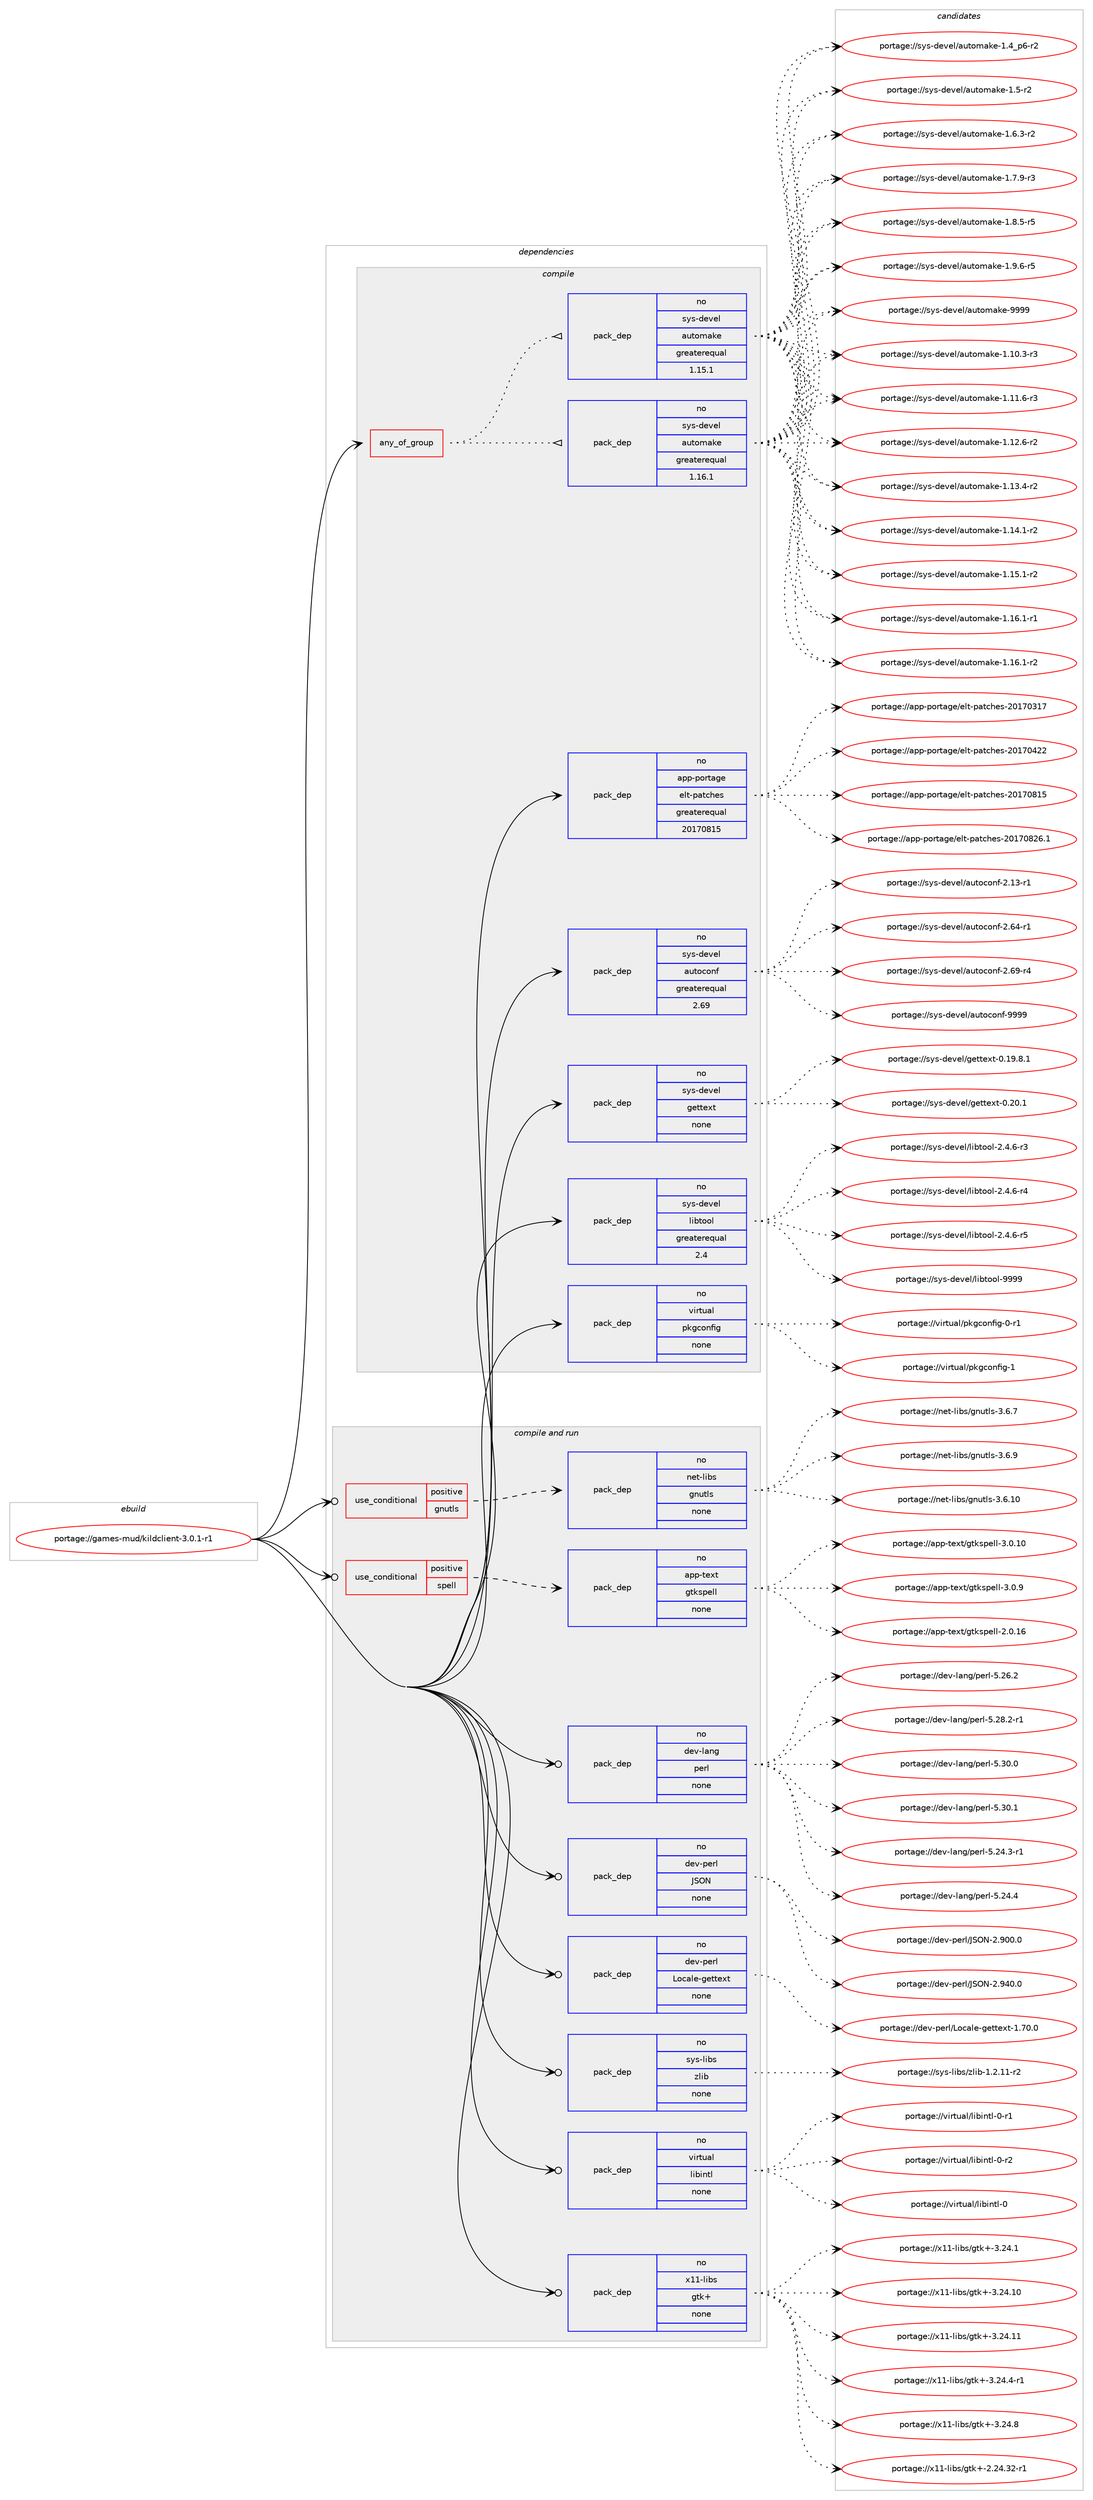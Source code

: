 digraph prolog {

# *************
# Graph options
# *************

newrank=true;
concentrate=true;
compound=true;
graph [rankdir=LR,fontname=Helvetica,fontsize=10,ranksep=1.5];#, ranksep=2.5, nodesep=0.2];
edge  [arrowhead=vee];
node  [fontname=Helvetica,fontsize=10];

# **********
# The ebuild
# **********

subgraph cluster_leftcol {
color=gray;
rank=same;
label=<<i>ebuild</i>>;
id [label="portage://games-mud/kildclient-3.0.1-r1", color=red, width=4, href="../games-mud/kildclient-3.0.1-r1.svg"];
}

# ****************
# The dependencies
# ****************

subgraph cluster_midcol {
color=gray;
label=<<i>dependencies</i>>;
subgraph cluster_compile {
fillcolor="#eeeeee";
style=filled;
label=<<i>compile</i>>;
subgraph any3908 {
dependency274265 [label=<<TABLE BORDER="0" CELLBORDER="1" CELLSPACING="0" CELLPADDING="4"><TR><TD CELLPADDING="10">any_of_group</TD></TR></TABLE>>, shape=none, color=red];subgraph pack196804 {
dependency274266 [label=<<TABLE BORDER="0" CELLBORDER="1" CELLSPACING="0" CELLPADDING="4" WIDTH="220"><TR><TD ROWSPAN="6" CELLPADDING="30">pack_dep</TD></TR><TR><TD WIDTH="110">no</TD></TR><TR><TD>sys-devel</TD></TR><TR><TD>automake</TD></TR><TR><TD>greaterequal</TD></TR><TR><TD>1.16.1</TD></TR></TABLE>>, shape=none, color=blue];
}
dependency274265:e -> dependency274266:w [weight=20,style="dotted",arrowhead="oinv"];
subgraph pack196805 {
dependency274267 [label=<<TABLE BORDER="0" CELLBORDER="1" CELLSPACING="0" CELLPADDING="4" WIDTH="220"><TR><TD ROWSPAN="6" CELLPADDING="30">pack_dep</TD></TR><TR><TD WIDTH="110">no</TD></TR><TR><TD>sys-devel</TD></TR><TR><TD>automake</TD></TR><TR><TD>greaterequal</TD></TR><TR><TD>1.15.1</TD></TR></TABLE>>, shape=none, color=blue];
}
dependency274265:e -> dependency274267:w [weight=20,style="dotted",arrowhead="oinv"];
}
id:e -> dependency274265:w [weight=20,style="solid",arrowhead="vee"];
subgraph pack196806 {
dependency274268 [label=<<TABLE BORDER="0" CELLBORDER="1" CELLSPACING="0" CELLPADDING="4" WIDTH="220"><TR><TD ROWSPAN="6" CELLPADDING="30">pack_dep</TD></TR><TR><TD WIDTH="110">no</TD></TR><TR><TD>app-portage</TD></TR><TR><TD>elt-patches</TD></TR><TR><TD>greaterequal</TD></TR><TR><TD>20170815</TD></TR></TABLE>>, shape=none, color=blue];
}
id:e -> dependency274268:w [weight=20,style="solid",arrowhead="vee"];
subgraph pack196807 {
dependency274269 [label=<<TABLE BORDER="0" CELLBORDER="1" CELLSPACING="0" CELLPADDING="4" WIDTH="220"><TR><TD ROWSPAN="6" CELLPADDING="30">pack_dep</TD></TR><TR><TD WIDTH="110">no</TD></TR><TR><TD>sys-devel</TD></TR><TR><TD>autoconf</TD></TR><TR><TD>greaterequal</TD></TR><TR><TD>2.69</TD></TR></TABLE>>, shape=none, color=blue];
}
id:e -> dependency274269:w [weight=20,style="solid",arrowhead="vee"];
subgraph pack196808 {
dependency274270 [label=<<TABLE BORDER="0" CELLBORDER="1" CELLSPACING="0" CELLPADDING="4" WIDTH="220"><TR><TD ROWSPAN="6" CELLPADDING="30">pack_dep</TD></TR><TR><TD WIDTH="110">no</TD></TR><TR><TD>sys-devel</TD></TR><TR><TD>gettext</TD></TR><TR><TD>none</TD></TR><TR><TD></TD></TR></TABLE>>, shape=none, color=blue];
}
id:e -> dependency274270:w [weight=20,style="solid",arrowhead="vee"];
subgraph pack196809 {
dependency274271 [label=<<TABLE BORDER="0" CELLBORDER="1" CELLSPACING="0" CELLPADDING="4" WIDTH="220"><TR><TD ROWSPAN="6" CELLPADDING="30">pack_dep</TD></TR><TR><TD WIDTH="110">no</TD></TR><TR><TD>sys-devel</TD></TR><TR><TD>libtool</TD></TR><TR><TD>greaterequal</TD></TR><TR><TD>2.4</TD></TR></TABLE>>, shape=none, color=blue];
}
id:e -> dependency274271:w [weight=20,style="solid",arrowhead="vee"];
subgraph pack196810 {
dependency274272 [label=<<TABLE BORDER="0" CELLBORDER="1" CELLSPACING="0" CELLPADDING="4" WIDTH="220"><TR><TD ROWSPAN="6" CELLPADDING="30">pack_dep</TD></TR><TR><TD WIDTH="110">no</TD></TR><TR><TD>virtual</TD></TR><TR><TD>pkgconfig</TD></TR><TR><TD>none</TD></TR><TR><TD></TD></TR></TABLE>>, shape=none, color=blue];
}
id:e -> dependency274272:w [weight=20,style="solid",arrowhead="vee"];
}
subgraph cluster_compileandrun {
fillcolor="#eeeeee";
style=filled;
label=<<i>compile and run</i>>;
subgraph cond73479 {
dependency274273 [label=<<TABLE BORDER="0" CELLBORDER="1" CELLSPACING="0" CELLPADDING="4"><TR><TD ROWSPAN="3" CELLPADDING="10">use_conditional</TD></TR><TR><TD>positive</TD></TR><TR><TD>gnutls</TD></TR></TABLE>>, shape=none, color=red];
subgraph pack196811 {
dependency274274 [label=<<TABLE BORDER="0" CELLBORDER="1" CELLSPACING="0" CELLPADDING="4" WIDTH="220"><TR><TD ROWSPAN="6" CELLPADDING="30">pack_dep</TD></TR><TR><TD WIDTH="110">no</TD></TR><TR><TD>net-libs</TD></TR><TR><TD>gnutls</TD></TR><TR><TD>none</TD></TR><TR><TD></TD></TR></TABLE>>, shape=none, color=blue];
}
dependency274273:e -> dependency274274:w [weight=20,style="dashed",arrowhead="vee"];
}
id:e -> dependency274273:w [weight=20,style="solid",arrowhead="odotvee"];
subgraph cond73480 {
dependency274275 [label=<<TABLE BORDER="0" CELLBORDER="1" CELLSPACING="0" CELLPADDING="4"><TR><TD ROWSPAN="3" CELLPADDING="10">use_conditional</TD></TR><TR><TD>positive</TD></TR><TR><TD>spell</TD></TR></TABLE>>, shape=none, color=red];
subgraph pack196812 {
dependency274276 [label=<<TABLE BORDER="0" CELLBORDER="1" CELLSPACING="0" CELLPADDING="4" WIDTH="220"><TR><TD ROWSPAN="6" CELLPADDING="30">pack_dep</TD></TR><TR><TD WIDTH="110">no</TD></TR><TR><TD>app-text</TD></TR><TR><TD>gtkspell</TD></TR><TR><TD>none</TD></TR><TR><TD></TD></TR></TABLE>>, shape=none, color=blue];
}
dependency274275:e -> dependency274276:w [weight=20,style="dashed",arrowhead="vee"];
}
id:e -> dependency274275:w [weight=20,style="solid",arrowhead="odotvee"];
subgraph pack196813 {
dependency274277 [label=<<TABLE BORDER="0" CELLBORDER="1" CELLSPACING="0" CELLPADDING="4" WIDTH="220"><TR><TD ROWSPAN="6" CELLPADDING="30">pack_dep</TD></TR><TR><TD WIDTH="110">no</TD></TR><TR><TD>dev-lang</TD></TR><TR><TD>perl</TD></TR><TR><TD>none</TD></TR><TR><TD></TD></TR></TABLE>>, shape=none, color=blue];
}
id:e -> dependency274277:w [weight=20,style="solid",arrowhead="odotvee"];
subgraph pack196814 {
dependency274278 [label=<<TABLE BORDER="0" CELLBORDER="1" CELLSPACING="0" CELLPADDING="4" WIDTH="220"><TR><TD ROWSPAN="6" CELLPADDING="30">pack_dep</TD></TR><TR><TD WIDTH="110">no</TD></TR><TR><TD>dev-perl</TD></TR><TR><TD>JSON</TD></TR><TR><TD>none</TD></TR><TR><TD></TD></TR></TABLE>>, shape=none, color=blue];
}
id:e -> dependency274278:w [weight=20,style="solid",arrowhead="odotvee"];
subgraph pack196815 {
dependency274279 [label=<<TABLE BORDER="0" CELLBORDER="1" CELLSPACING="0" CELLPADDING="4" WIDTH="220"><TR><TD ROWSPAN="6" CELLPADDING="30">pack_dep</TD></TR><TR><TD WIDTH="110">no</TD></TR><TR><TD>dev-perl</TD></TR><TR><TD>Locale-gettext</TD></TR><TR><TD>none</TD></TR><TR><TD></TD></TR></TABLE>>, shape=none, color=blue];
}
id:e -> dependency274279:w [weight=20,style="solid",arrowhead="odotvee"];
subgraph pack196816 {
dependency274280 [label=<<TABLE BORDER="0" CELLBORDER="1" CELLSPACING="0" CELLPADDING="4" WIDTH="220"><TR><TD ROWSPAN="6" CELLPADDING="30">pack_dep</TD></TR><TR><TD WIDTH="110">no</TD></TR><TR><TD>sys-libs</TD></TR><TR><TD>zlib</TD></TR><TR><TD>none</TD></TR><TR><TD></TD></TR></TABLE>>, shape=none, color=blue];
}
id:e -> dependency274280:w [weight=20,style="solid",arrowhead="odotvee"];
subgraph pack196817 {
dependency274281 [label=<<TABLE BORDER="0" CELLBORDER="1" CELLSPACING="0" CELLPADDING="4" WIDTH="220"><TR><TD ROWSPAN="6" CELLPADDING="30">pack_dep</TD></TR><TR><TD WIDTH="110">no</TD></TR><TR><TD>virtual</TD></TR><TR><TD>libintl</TD></TR><TR><TD>none</TD></TR><TR><TD></TD></TR></TABLE>>, shape=none, color=blue];
}
id:e -> dependency274281:w [weight=20,style="solid",arrowhead="odotvee"];
subgraph pack196818 {
dependency274282 [label=<<TABLE BORDER="0" CELLBORDER="1" CELLSPACING="0" CELLPADDING="4" WIDTH="220"><TR><TD ROWSPAN="6" CELLPADDING="30">pack_dep</TD></TR><TR><TD WIDTH="110">no</TD></TR><TR><TD>x11-libs</TD></TR><TR><TD>gtk+</TD></TR><TR><TD>none</TD></TR><TR><TD></TD></TR></TABLE>>, shape=none, color=blue];
}
id:e -> dependency274282:w [weight=20,style="solid",arrowhead="odotvee"];
}
subgraph cluster_run {
fillcolor="#eeeeee";
style=filled;
label=<<i>run</i>>;
}
}

# **************
# The candidates
# **************

subgraph cluster_choices {
rank=same;
color=gray;
label=<<i>candidates</i>>;

subgraph choice196804 {
color=black;
nodesep=1;
choiceportage11512111545100101118101108479711711611110997107101454946494846514511451 [label="portage://sys-devel/automake-1.10.3-r3", color=red, width=4,href="../sys-devel/automake-1.10.3-r3.svg"];
choiceportage11512111545100101118101108479711711611110997107101454946494946544511451 [label="portage://sys-devel/automake-1.11.6-r3", color=red, width=4,href="../sys-devel/automake-1.11.6-r3.svg"];
choiceportage11512111545100101118101108479711711611110997107101454946495046544511450 [label="portage://sys-devel/automake-1.12.6-r2", color=red, width=4,href="../sys-devel/automake-1.12.6-r2.svg"];
choiceportage11512111545100101118101108479711711611110997107101454946495146524511450 [label="portage://sys-devel/automake-1.13.4-r2", color=red, width=4,href="../sys-devel/automake-1.13.4-r2.svg"];
choiceportage11512111545100101118101108479711711611110997107101454946495246494511450 [label="portage://sys-devel/automake-1.14.1-r2", color=red, width=4,href="../sys-devel/automake-1.14.1-r2.svg"];
choiceportage11512111545100101118101108479711711611110997107101454946495346494511450 [label="portage://sys-devel/automake-1.15.1-r2", color=red, width=4,href="../sys-devel/automake-1.15.1-r2.svg"];
choiceportage11512111545100101118101108479711711611110997107101454946495446494511449 [label="portage://sys-devel/automake-1.16.1-r1", color=red, width=4,href="../sys-devel/automake-1.16.1-r1.svg"];
choiceportage11512111545100101118101108479711711611110997107101454946495446494511450 [label="portage://sys-devel/automake-1.16.1-r2", color=red, width=4,href="../sys-devel/automake-1.16.1-r2.svg"];
choiceportage115121115451001011181011084797117116111109971071014549465295112544511450 [label="portage://sys-devel/automake-1.4_p6-r2", color=red, width=4,href="../sys-devel/automake-1.4_p6-r2.svg"];
choiceportage11512111545100101118101108479711711611110997107101454946534511450 [label="portage://sys-devel/automake-1.5-r2", color=red, width=4,href="../sys-devel/automake-1.5-r2.svg"];
choiceportage115121115451001011181011084797117116111109971071014549465446514511450 [label="portage://sys-devel/automake-1.6.3-r2", color=red, width=4,href="../sys-devel/automake-1.6.3-r2.svg"];
choiceportage115121115451001011181011084797117116111109971071014549465546574511451 [label="portage://sys-devel/automake-1.7.9-r3", color=red, width=4,href="../sys-devel/automake-1.7.9-r3.svg"];
choiceportage115121115451001011181011084797117116111109971071014549465646534511453 [label="portage://sys-devel/automake-1.8.5-r5", color=red, width=4,href="../sys-devel/automake-1.8.5-r5.svg"];
choiceportage115121115451001011181011084797117116111109971071014549465746544511453 [label="portage://sys-devel/automake-1.9.6-r5", color=red, width=4,href="../sys-devel/automake-1.9.6-r5.svg"];
choiceportage115121115451001011181011084797117116111109971071014557575757 [label="portage://sys-devel/automake-9999", color=red, width=4,href="../sys-devel/automake-9999.svg"];
dependency274266:e -> choiceportage11512111545100101118101108479711711611110997107101454946494846514511451:w [style=dotted,weight="100"];
dependency274266:e -> choiceportage11512111545100101118101108479711711611110997107101454946494946544511451:w [style=dotted,weight="100"];
dependency274266:e -> choiceportage11512111545100101118101108479711711611110997107101454946495046544511450:w [style=dotted,weight="100"];
dependency274266:e -> choiceportage11512111545100101118101108479711711611110997107101454946495146524511450:w [style=dotted,weight="100"];
dependency274266:e -> choiceportage11512111545100101118101108479711711611110997107101454946495246494511450:w [style=dotted,weight="100"];
dependency274266:e -> choiceportage11512111545100101118101108479711711611110997107101454946495346494511450:w [style=dotted,weight="100"];
dependency274266:e -> choiceportage11512111545100101118101108479711711611110997107101454946495446494511449:w [style=dotted,weight="100"];
dependency274266:e -> choiceportage11512111545100101118101108479711711611110997107101454946495446494511450:w [style=dotted,weight="100"];
dependency274266:e -> choiceportage115121115451001011181011084797117116111109971071014549465295112544511450:w [style=dotted,weight="100"];
dependency274266:e -> choiceportage11512111545100101118101108479711711611110997107101454946534511450:w [style=dotted,weight="100"];
dependency274266:e -> choiceportage115121115451001011181011084797117116111109971071014549465446514511450:w [style=dotted,weight="100"];
dependency274266:e -> choiceportage115121115451001011181011084797117116111109971071014549465546574511451:w [style=dotted,weight="100"];
dependency274266:e -> choiceportage115121115451001011181011084797117116111109971071014549465646534511453:w [style=dotted,weight="100"];
dependency274266:e -> choiceportage115121115451001011181011084797117116111109971071014549465746544511453:w [style=dotted,weight="100"];
dependency274266:e -> choiceportage115121115451001011181011084797117116111109971071014557575757:w [style=dotted,weight="100"];
}
subgraph choice196805 {
color=black;
nodesep=1;
choiceportage11512111545100101118101108479711711611110997107101454946494846514511451 [label="portage://sys-devel/automake-1.10.3-r3", color=red, width=4,href="../sys-devel/automake-1.10.3-r3.svg"];
choiceportage11512111545100101118101108479711711611110997107101454946494946544511451 [label="portage://sys-devel/automake-1.11.6-r3", color=red, width=4,href="../sys-devel/automake-1.11.6-r3.svg"];
choiceportage11512111545100101118101108479711711611110997107101454946495046544511450 [label="portage://sys-devel/automake-1.12.6-r2", color=red, width=4,href="../sys-devel/automake-1.12.6-r2.svg"];
choiceportage11512111545100101118101108479711711611110997107101454946495146524511450 [label="portage://sys-devel/automake-1.13.4-r2", color=red, width=4,href="../sys-devel/automake-1.13.4-r2.svg"];
choiceportage11512111545100101118101108479711711611110997107101454946495246494511450 [label="portage://sys-devel/automake-1.14.1-r2", color=red, width=4,href="../sys-devel/automake-1.14.1-r2.svg"];
choiceportage11512111545100101118101108479711711611110997107101454946495346494511450 [label="portage://sys-devel/automake-1.15.1-r2", color=red, width=4,href="../sys-devel/automake-1.15.1-r2.svg"];
choiceportage11512111545100101118101108479711711611110997107101454946495446494511449 [label="portage://sys-devel/automake-1.16.1-r1", color=red, width=4,href="../sys-devel/automake-1.16.1-r1.svg"];
choiceportage11512111545100101118101108479711711611110997107101454946495446494511450 [label="portage://sys-devel/automake-1.16.1-r2", color=red, width=4,href="../sys-devel/automake-1.16.1-r2.svg"];
choiceportage115121115451001011181011084797117116111109971071014549465295112544511450 [label="portage://sys-devel/automake-1.4_p6-r2", color=red, width=4,href="../sys-devel/automake-1.4_p6-r2.svg"];
choiceportage11512111545100101118101108479711711611110997107101454946534511450 [label="portage://sys-devel/automake-1.5-r2", color=red, width=4,href="../sys-devel/automake-1.5-r2.svg"];
choiceportage115121115451001011181011084797117116111109971071014549465446514511450 [label="portage://sys-devel/automake-1.6.3-r2", color=red, width=4,href="../sys-devel/automake-1.6.3-r2.svg"];
choiceportage115121115451001011181011084797117116111109971071014549465546574511451 [label="portage://sys-devel/automake-1.7.9-r3", color=red, width=4,href="../sys-devel/automake-1.7.9-r3.svg"];
choiceportage115121115451001011181011084797117116111109971071014549465646534511453 [label="portage://sys-devel/automake-1.8.5-r5", color=red, width=4,href="../sys-devel/automake-1.8.5-r5.svg"];
choiceportage115121115451001011181011084797117116111109971071014549465746544511453 [label="portage://sys-devel/automake-1.9.6-r5", color=red, width=4,href="../sys-devel/automake-1.9.6-r5.svg"];
choiceportage115121115451001011181011084797117116111109971071014557575757 [label="portage://sys-devel/automake-9999", color=red, width=4,href="../sys-devel/automake-9999.svg"];
dependency274267:e -> choiceportage11512111545100101118101108479711711611110997107101454946494846514511451:w [style=dotted,weight="100"];
dependency274267:e -> choiceportage11512111545100101118101108479711711611110997107101454946494946544511451:w [style=dotted,weight="100"];
dependency274267:e -> choiceportage11512111545100101118101108479711711611110997107101454946495046544511450:w [style=dotted,weight="100"];
dependency274267:e -> choiceportage11512111545100101118101108479711711611110997107101454946495146524511450:w [style=dotted,weight="100"];
dependency274267:e -> choiceportage11512111545100101118101108479711711611110997107101454946495246494511450:w [style=dotted,weight="100"];
dependency274267:e -> choiceportage11512111545100101118101108479711711611110997107101454946495346494511450:w [style=dotted,weight="100"];
dependency274267:e -> choiceportage11512111545100101118101108479711711611110997107101454946495446494511449:w [style=dotted,weight="100"];
dependency274267:e -> choiceportage11512111545100101118101108479711711611110997107101454946495446494511450:w [style=dotted,weight="100"];
dependency274267:e -> choiceportage115121115451001011181011084797117116111109971071014549465295112544511450:w [style=dotted,weight="100"];
dependency274267:e -> choiceportage11512111545100101118101108479711711611110997107101454946534511450:w [style=dotted,weight="100"];
dependency274267:e -> choiceportage115121115451001011181011084797117116111109971071014549465446514511450:w [style=dotted,weight="100"];
dependency274267:e -> choiceportage115121115451001011181011084797117116111109971071014549465546574511451:w [style=dotted,weight="100"];
dependency274267:e -> choiceportage115121115451001011181011084797117116111109971071014549465646534511453:w [style=dotted,weight="100"];
dependency274267:e -> choiceportage115121115451001011181011084797117116111109971071014549465746544511453:w [style=dotted,weight="100"];
dependency274267:e -> choiceportage115121115451001011181011084797117116111109971071014557575757:w [style=dotted,weight="100"];
}
subgraph choice196806 {
color=black;
nodesep=1;
choiceportage97112112451121111141169710310147101108116451129711699104101115455048495548514955 [label="portage://app-portage/elt-patches-20170317", color=red, width=4,href="../app-portage/elt-patches-20170317.svg"];
choiceportage97112112451121111141169710310147101108116451129711699104101115455048495548525050 [label="portage://app-portage/elt-patches-20170422", color=red, width=4,href="../app-portage/elt-patches-20170422.svg"];
choiceportage97112112451121111141169710310147101108116451129711699104101115455048495548564953 [label="portage://app-portage/elt-patches-20170815", color=red, width=4,href="../app-portage/elt-patches-20170815.svg"];
choiceportage971121124511211111411697103101471011081164511297116991041011154550484955485650544649 [label="portage://app-portage/elt-patches-20170826.1", color=red, width=4,href="../app-portage/elt-patches-20170826.1.svg"];
dependency274268:e -> choiceportage97112112451121111141169710310147101108116451129711699104101115455048495548514955:w [style=dotted,weight="100"];
dependency274268:e -> choiceportage97112112451121111141169710310147101108116451129711699104101115455048495548525050:w [style=dotted,weight="100"];
dependency274268:e -> choiceportage97112112451121111141169710310147101108116451129711699104101115455048495548564953:w [style=dotted,weight="100"];
dependency274268:e -> choiceportage971121124511211111411697103101471011081164511297116991041011154550484955485650544649:w [style=dotted,weight="100"];
}
subgraph choice196807 {
color=black;
nodesep=1;
choiceportage1151211154510010111810110847971171161119911111010245504649514511449 [label="portage://sys-devel/autoconf-2.13-r1", color=red, width=4,href="../sys-devel/autoconf-2.13-r1.svg"];
choiceportage1151211154510010111810110847971171161119911111010245504654524511449 [label="portage://sys-devel/autoconf-2.64-r1", color=red, width=4,href="../sys-devel/autoconf-2.64-r1.svg"];
choiceportage1151211154510010111810110847971171161119911111010245504654574511452 [label="portage://sys-devel/autoconf-2.69-r4", color=red, width=4,href="../sys-devel/autoconf-2.69-r4.svg"];
choiceportage115121115451001011181011084797117116111991111101024557575757 [label="portage://sys-devel/autoconf-9999", color=red, width=4,href="../sys-devel/autoconf-9999.svg"];
dependency274269:e -> choiceportage1151211154510010111810110847971171161119911111010245504649514511449:w [style=dotted,weight="100"];
dependency274269:e -> choiceportage1151211154510010111810110847971171161119911111010245504654524511449:w [style=dotted,weight="100"];
dependency274269:e -> choiceportage1151211154510010111810110847971171161119911111010245504654574511452:w [style=dotted,weight="100"];
dependency274269:e -> choiceportage115121115451001011181011084797117116111991111101024557575757:w [style=dotted,weight="100"];
}
subgraph choice196808 {
color=black;
nodesep=1;
choiceportage1151211154510010111810110847103101116116101120116454846495746564649 [label="portage://sys-devel/gettext-0.19.8.1", color=red, width=4,href="../sys-devel/gettext-0.19.8.1.svg"];
choiceportage115121115451001011181011084710310111611610112011645484650484649 [label="portage://sys-devel/gettext-0.20.1", color=red, width=4,href="../sys-devel/gettext-0.20.1.svg"];
dependency274270:e -> choiceportage1151211154510010111810110847103101116116101120116454846495746564649:w [style=dotted,weight="100"];
dependency274270:e -> choiceportage115121115451001011181011084710310111611610112011645484650484649:w [style=dotted,weight="100"];
}
subgraph choice196809 {
color=black;
nodesep=1;
choiceportage1151211154510010111810110847108105981161111111084550465246544511451 [label="portage://sys-devel/libtool-2.4.6-r3", color=red, width=4,href="../sys-devel/libtool-2.4.6-r3.svg"];
choiceportage1151211154510010111810110847108105981161111111084550465246544511452 [label="portage://sys-devel/libtool-2.4.6-r4", color=red, width=4,href="../sys-devel/libtool-2.4.6-r4.svg"];
choiceportage1151211154510010111810110847108105981161111111084550465246544511453 [label="portage://sys-devel/libtool-2.4.6-r5", color=red, width=4,href="../sys-devel/libtool-2.4.6-r5.svg"];
choiceportage1151211154510010111810110847108105981161111111084557575757 [label="portage://sys-devel/libtool-9999", color=red, width=4,href="../sys-devel/libtool-9999.svg"];
dependency274271:e -> choiceportage1151211154510010111810110847108105981161111111084550465246544511451:w [style=dotted,weight="100"];
dependency274271:e -> choiceportage1151211154510010111810110847108105981161111111084550465246544511452:w [style=dotted,weight="100"];
dependency274271:e -> choiceportage1151211154510010111810110847108105981161111111084550465246544511453:w [style=dotted,weight="100"];
dependency274271:e -> choiceportage1151211154510010111810110847108105981161111111084557575757:w [style=dotted,weight="100"];
}
subgraph choice196810 {
color=black;
nodesep=1;
choiceportage11810511411611797108471121071039911111010210510345484511449 [label="portage://virtual/pkgconfig-0-r1", color=red, width=4,href="../virtual/pkgconfig-0-r1.svg"];
choiceportage1181051141161179710847112107103991111101021051034549 [label="portage://virtual/pkgconfig-1", color=red, width=4,href="../virtual/pkgconfig-1.svg"];
dependency274272:e -> choiceportage11810511411611797108471121071039911111010210510345484511449:w [style=dotted,weight="100"];
dependency274272:e -> choiceportage1181051141161179710847112107103991111101021051034549:w [style=dotted,weight="100"];
}
subgraph choice196811 {
color=black;
nodesep=1;
choiceportage11010111645108105981154710311011711610811545514654464948 [label="portage://net-libs/gnutls-3.6.10", color=red, width=4,href="../net-libs/gnutls-3.6.10.svg"];
choiceportage110101116451081059811547103110117116108115455146544655 [label="portage://net-libs/gnutls-3.6.7", color=red, width=4,href="../net-libs/gnutls-3.6.7.svg"];
choiceportage110101116451081059811547103110117116108115455146544657 [label="portage://net-libs/gnutls-3.6.9", color=red, width=4,href="../net-libs/gnutls-3.6.9.svg"];
dependency274274:e -> choiceportage11010111645108105981154710311011711610811545514654464948:w [style=dotted,weight="100"];
dependency274274:e -> choiceportage110101116451081059811547103110117116108115455146544655:w [style=dotted,weight="100"];
dependency274274:e -> choiceportage110101116451081059811547103110117116108115455146544657:w [style=dotted,weight="100"];
}
subgraph choice196812 {
color=black;
nodesep=1;
choiceportage97112112451161011201164710311610711511210110810845504648464954 [label="portage://app-text/gtkspell-2.0.16", color=red, width=4,href="../app-text/gtkspell-2.0.16.svg"];
choiceportage97112112451161011201164710311610711511210110810845514648464948 [label="portage://app-text/gtkspell-3.0.10", color=red, width=4,href="../app-text/gtkspell-3.0.10.svg"];
choiceportage971121124511610112011647103116107115112101108108455146484657 [label="portage://app-text/gtkspell-3.0.9", color=red, width=4,href="../app-text/gtkspell-3.0.9.svg"];
dependency274276:e -> choiceportage97112112451161011201164710311610711511210110810845504648464954:w [style=dotted,weight="100"];
dependency274276:e -> choiceportage97112112451161011201164710311610711511210110810845514648464948:w [style=dotted,weight="100"];
dependency274276:e -> choiceportage971121124511610112011647103116107115112101108108455146484657:w [style=dotted,weight="100"];
}
subgraph choice196813 {
color=black;
nodesep=1;
choiceportage100101118451089711010347112101114108455346505246514511449 [label="portage://dev-lang/perl-5.24.3-r1", color=red, width=4,href="../dev-lang/perl-5.24.3-r1.svg"];
choiceportage10010111845108971101034711210111410845534650524652 [label="portage://dev-lang/perl-5.24.4", color=red, width=4,href="../dev-lang/perl-5.24.4.svg"];
choiceportage10010111845108971101034711210111410845534650544650 [label="portage://dev-lang/perl-5.26.2", color=red, width=4,href="../dev-lang/perl-5.26.2.svg"];
choiceportage100101118451089711010347112101114108455346505646504511449 [label="portage://dev-lang/perl-5.28.2-r1", color=red, width=4,href="../dev-lang/perl-5.28.2-r1.svg"];
choiceportage10010111845108971101034711210111410845534651484648 [label="portage://dev-lang/perl-5.30.0", color=red, width=4,href="../dev-lang/perl-5.30.0.svg"];
choiceportage10010111845108971101034711210111410845534651484649 [label="portage://dev-lang/perl-5.30.1", color=red, width=4,href="../dev-lang/perl-5.30.1.svg"];
dependency274277:e -> choiceportage100101118451089711010347112101114108455346505246514511449:w [style=dotted,weight="100"];
dependency274277:e -> choiceportage10010111845108971101034711210111410845534650524652:w [style=dotted,weight="100"];
dependency274277:e -> choiceportage10010111845108971101034711210111410845534650544650:w [style=dotted,weight="100"];
dependency274277:e -> choiceportage100101118451089711010347112101114108455346505646504511449:w [style=dotted,weight="100"];
dependency274277:e -> choiceportage10010111845108971101034711210111410845534651484648:w [style=dotted,weight="100"];
dependency274277:e -> choiceportage10010111845108971101034711210111410845534651484649:w [style=dotted,weight="100"];
}
subgraph choice196814 {
color=black;
nodesep=1;
choiceportage1001011184511210111410847748379784550465748484648 [label="portage://dev-perl/JSON-2.900.0", color=red, width=4,href="../dev-perl/JSON-2.900.0.svg"];
choiceportage1001011184511210111410847748379784550465752484648 [label="portage://dev-perl/JSON-2.940.0", color=red, width=4,href="../dev-perl/JSON-2.940.0.svg"];
dependency274278:e -> choiceportage1001011184511210111410847748379784550465748484648:w [style=dotted,weight="100"];
dependency274278:e -> choiceportage1001011184511210111410847748379784550465752484648:w [style=dotted,weight="100"];
}
subgraph choice196815 {
color=black;
nodesep=1;
choiceportage10010111845112101114108477611199971081014510310111611610112011645494655484648 [label="portage://dev-perl/Locale-gettext-1.70.0", color=red, width=4,href="../dev-perl/Locale-gettext-1.70.0.svg"];
dependency274279:e -> choiceportage10010111845112101114108477611199971081014510310111611610112011645494655484648:w [style=dotted,weight="100"];
}
subgraph choice196816 {
color=black;
nodesep=1;
choiceportage11512111545108105981154712210810598454946504649494511450 [label="portage://sys-libs/zlib-1.2.11-r2", color=red, width=4,href="../sys-libs/zlib-1.2.11-r2.svg"];
dependency274280:e -> choiceportage11512111545108105981154712210810598454946504649494511450:w [style=dotted,weight="100"];
}
subgraph choice196817 {
color=black;
nodesep=1;
choiceportage1181051141161179710847108105981051101161084548 [label="portage://virtual/libintl-0", color=red, width=4,href="../virtual/libintl-0.svg"];
choiceportage11810511411611797108471081059810511011610845484511449 [label="portage://virtual/libintl-0-r1", color=red, width=4,href="../virtual/libintl-0-r1.svg"];
choiceportage11810511411611797108471081059810511011610845484511450 [label="portage://virtual/libintl-0-r2", color=red, width=4,href="../virtual/libintl-0-r2.svg"];
dependency274281:e -> choiceportage1181051141161179710847108105981051101161084548:w [style=dotted,weight="100"];
dependency274281:e -> choiceportage11810511411611797108471081059810511011610845484511449:w [style=dotted,weight="100"];
dependency274281:e -> choiceportage11810511411611797108471081059810511011610845484511450:w [style=dotted,weight="100"];
}
subgraph choice196818 {
color=black;
nodesep=1;
choiceportage12049494510810598115471031161074345504650524651504511449 [label="portage://x11-libs/gtk+-2.24.32-r1", color=red, width=4,href="../x11-libs/gtk+-2.24.32-r1.svg"];
choiceportage12049494510810598115471031161074345514650524649 [label="portage://x11-libs/gtk+-3.24.1", color=red, width=4,href="../x11-libs/gtk+-3.24.1.svg"];
choiceportage1204949451081059811547103116107434551465052464948 [label="portage://x11-libs/gtk+-3.24.10", color=red, width=4,href="../x11-libs/gtk+-3.24.10.svg"];
choiceportage1204949451081059811547103116107434551465052464949 [label="portage://x11-libs/gtk+-3.24.11", color=red, width=4,href="../x11-libs/gtk+-3.24.11.svg"];
choiceportage120494945108105981154710311610743455146505246524511449 [label="portage://x11-libs/gtk+-3.24.4-r1", color=red, width=4,href="../x11-libs/gtk+-3.24.4-r1.svg"];
choiceportage12049494510810598115471031161074345514650524656 [label="portage://x11-libs/gtk+-3.24.8", color=red, width=4,href="../x11-libs/gtk+-3.24.8.svg"];
dependency274282:e -> choiceportage12049494510810598115471031161074345504650524651504511449:w [style=dotted,weight="100"];
dependency274282:e -> choiceportage12049494510810598115471031161074345514650524649:w [style=dotted,weight="100"];
dependency274282:e -> choiceportage1204949451081059811547103116107434551465052464948:w [style=dotted,weight="100"];
dependency274282:e -> choiceportage1204949451081059811547103116107434551465052464949:w [style=dotted,weight="100"];
dependency274282:e -> choiceportage120494945108105981154710311610743455146505246524511449:w [style=dotted,weight="100"];
dependency274282:e -> choiceportage12049494510810598115471031161074345514650524656:w [style=dotted,weight="100"];
}
}

}
